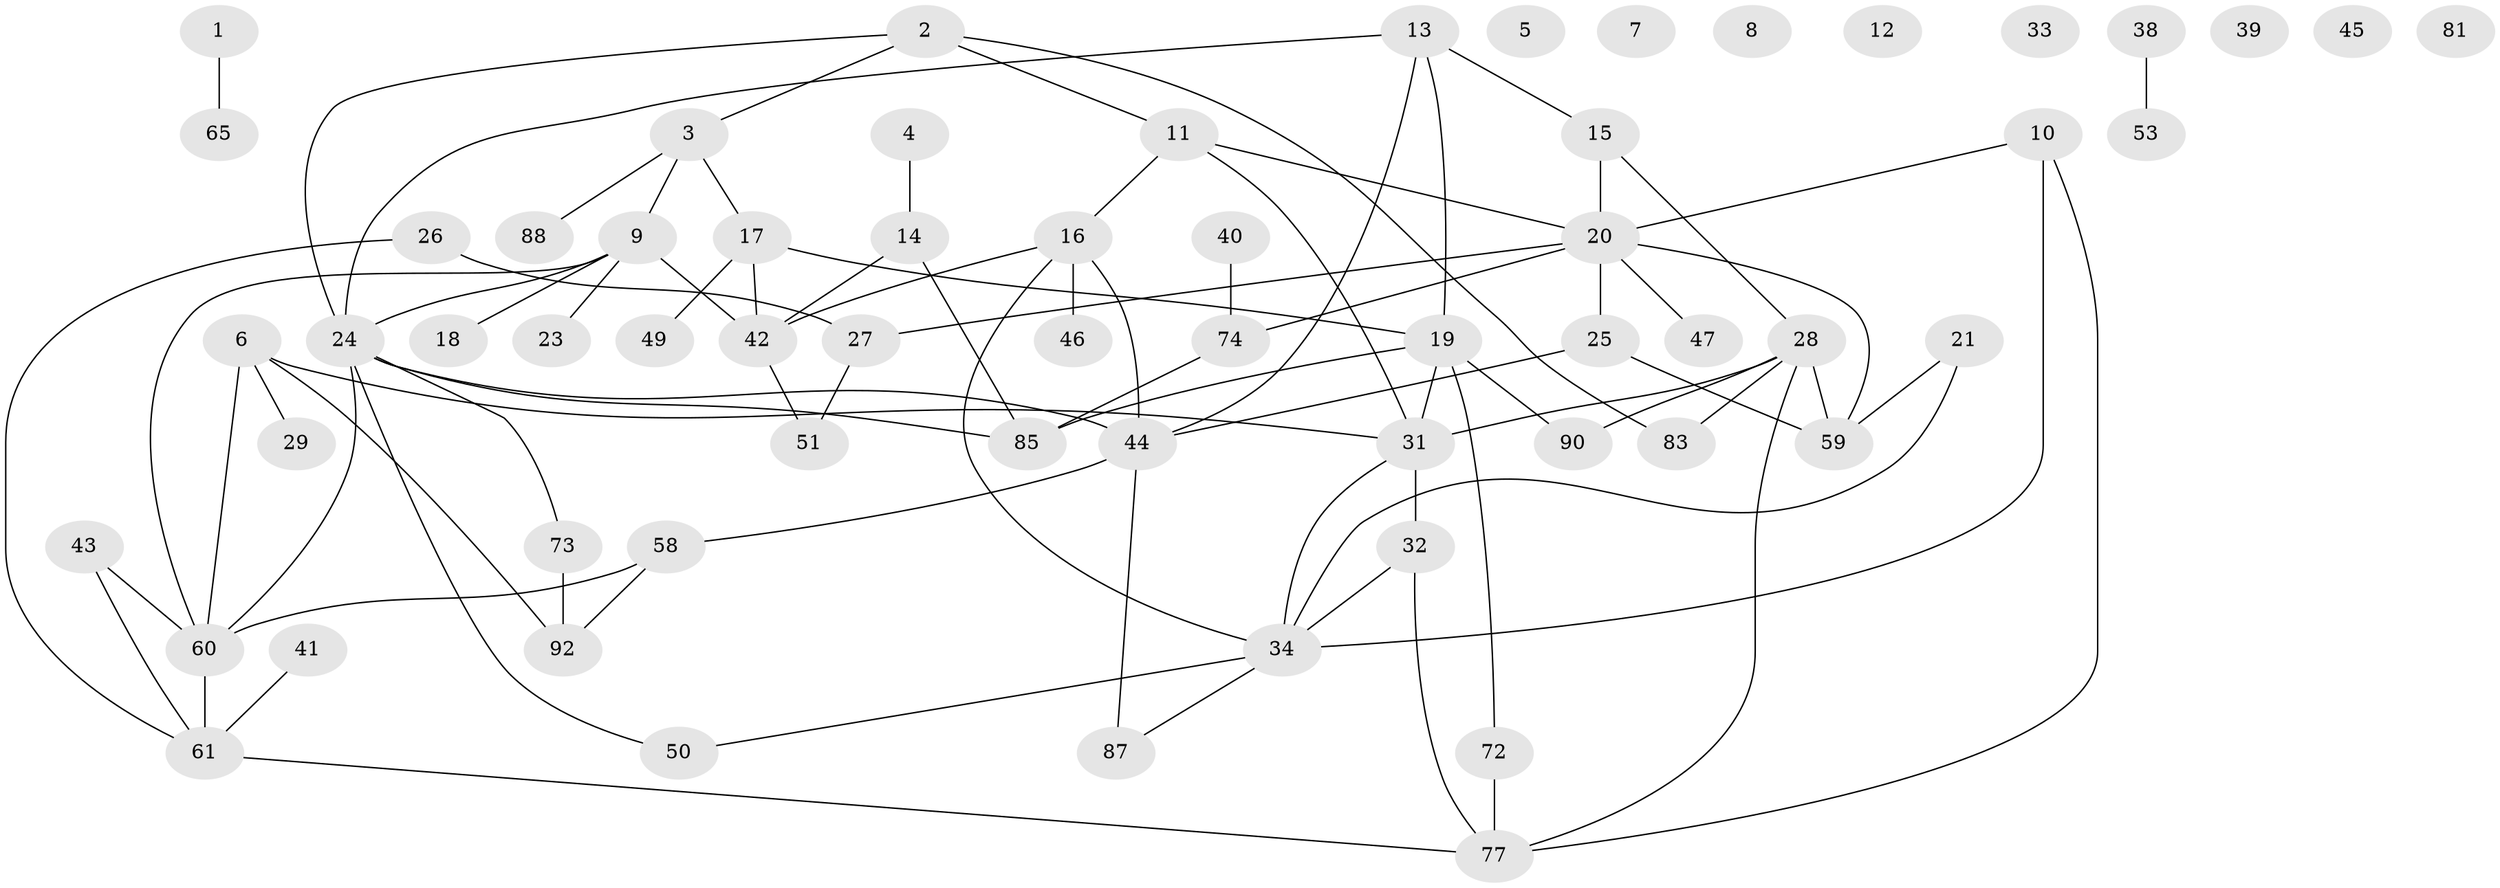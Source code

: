 // Generated by graph-tools (version 1.1) at 2025/23/03/03/25 07:23:28]
// undirected, 62 vertices, 86 edges
graph export_dot {
graph [start="1"]
  node [color=gray90,style=filled];
  1 [super="+79"];
  2 [super="+78"];
  3 [super="+75"];
  4;
  5;
  6 [super="+66"];
  7;
  8;
  9 [super="+54"];
  10;
  11 [super="+70"];
  12;
  13 [super="+36"];
  14 [super="+35"];
  15 [super="+94"];
  16;
  17 [super="+30"];
  18 [super="+37"];
  19 [super="+64"];
  20 [super="+22"];
  21 [super="+93"];
  23;
  24 [super="+62"];
  25;
  26 [super="+95"];
  27 [super="+57"];
  28 [super="+55"];
  29;
  31 [super="+91"];
  32;
  33;
  34 [super="+56"];
  38;
  39;
  40;
  41;
  42 [super="+48"];
  43;
  44 [super="+80"];
  45 [super="+52"];
  46;
  47;
  49;
  50 [super="+68"];
  51 [super="+63"];
  53;
  58;
  59 [super="+71"];
  60 [super="+67"];
  61 [super="+69"];
  65;
  72 [super="+89"];
  73 [super="+86"];
  74 [super="+76"];
  77 [super="+84"];
  81 [super="+82"];
  83;
  85;
  87;
  88;
  90;
  92;
  1 -- 65;
  2 -- 24;
  2 -- 3;
  2 -- 83;
  2 -- 11;
  3 -- 17;
  3 -- 88;
  3 -- 9;
  4 -- 14;
  6 -- 29;
  6 -- 31;
  6 -- 60;
  6 -- 92;
  9 -- 23;
  9 -- 60;
  9 -- 18 [weight=2];
  9 -- 24;
  9 -- 42;
  10 -- 77;
  10 -- 20;
  10 -- 34;
  11 -- 16;
  11 -- 20;
  11 -- 31;
  13 -- 24;
  13 -- 44;
  13 -- 19;
  13 -- 15;
  14 -- 85;
  14 -- 42;
  15 -- 20;
  15 -- 28;
  16 -- 44;
  16 -- 46;
  16 -- 42;
  16 -- 34;
  17 -- 42;
  17 -- 19;
  17 -- 49;
  19 -- 85;
  19 -- 90;
  19 -- 31 [weight=2];
  19 -- 72;
  20 -- 25;
  20 -- 27;
  20 -- 74;
  20 -- 59;
  20 -- 47;
  21 -- 59;
  21 -- 34;
  24 -- 44;
  24 -- 85;
  24 -- 73;
  24 -- 60;
  24 -- 50;
  25 -- 44;
  25 -- 59;
  26 -- 27;
  26 -- 61;
  27 -- 51;
  28 -- 59;
  28 -- 77;
  28 -- 83;
  28 -- 90;
  28 -- 31;
  31 -- 32;
  31 -- 34;
  32 -- 77;
  32 -- 34;
  34 -- 50;
  34 -- 87;
  38 -- 53;
  40 -- 74;
  41 -- 61;
  42 -- 51;
  43 -- 61;
  43 -- 60;
  44 -- 58;
  44 -- 87;
  58 -- 92;
  58 -- 60;
  60 -- 61;
  61 -- 77;
  72 -- 77;
  73 -- 92;
  74 -- 85;
}
